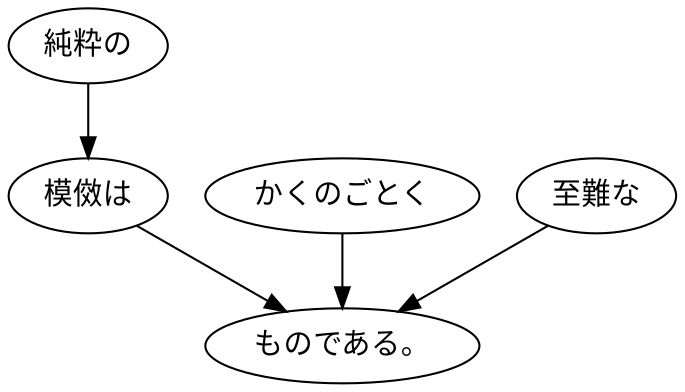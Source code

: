 digraph graph2790 {
	node0 [label="純粋の"];
	node1 [label="模傚は"];
	node2 [label="かくのごとく"];
	node3 [label="至難な"];
	node4 [label="ものである。"];
	node0 -> node1;
	node1 -> node4;
	node2 -> node4;
	node3 -> node4;
}
